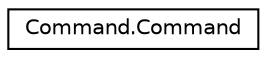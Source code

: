 digraph "Graphe hiérarchique des classes"
{
 // LATEX_PDF_SIZE
  edge [fontname="Helvetica",fontsize="10",labelfontname="Helvetica",labelfontsize="10"];
  node [fontname="Helvetica",fontsize="10",shape=record];
  rankdir="LR";
  Node0 [label="Command.Command",height=0.2,width=0.4,color="black", fillcolor="white", style="filled",URL="$classCommand_1_1Command.html",tooltip=" "];
}
